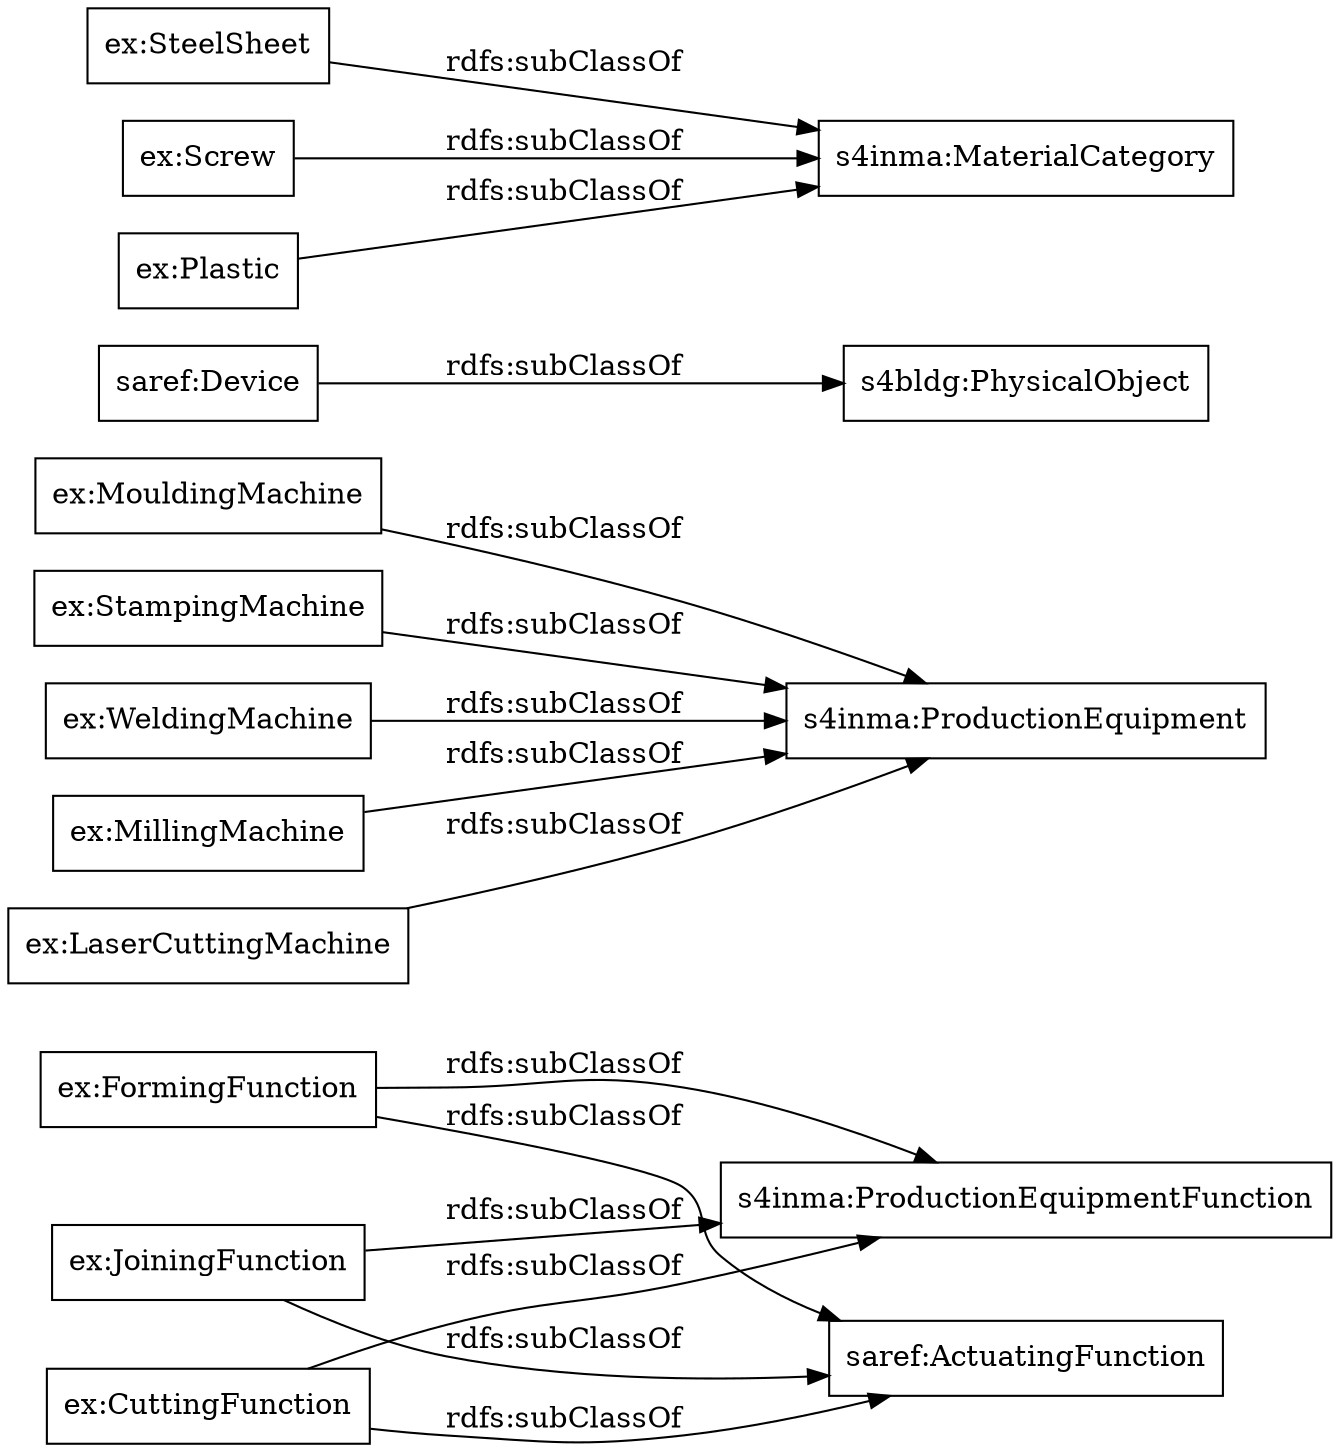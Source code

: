 digraph ar2dtool_diagram { 
rankdir=LR;
size="1000"
node [shape = rectangle, color="black"]; "ex:JoiningFunction" "ex:MouldingMachine" "ex:StampingMachine" "ex:WeldingMachine" "saref:Device" "ex:MillingMachine" "ex:LaserCuttingMachine" "ex:SteelSheet" "ex:FormingFunction" "s4inma:MaterialCategory" "ex:Screw" "ex:Plastic" "ex:CuttingFunction" ; /*classes style*/
	"ex:SteelSheet" -> "s4inma:MaterialCategory" [ label = "rdfs:subClassOf" ];
	"ex:FormingFunction" -> "saref:ActuatingFunction" [ label = "rdfs:subClassOf" ];
	"ex:FormingFunction" -> "s4inma:ProductionEquipmentFunction" [ label = "rdfs:subClassOf" ];
	"saref:Device" -> "s4bldg:PhysicalObject" [ label = "rdfs:subClassOf" ];
	"ex:StampingMachine" -> "s4inma:ProductionEquipment" [ label = "rdfs:subClassOf" ];
	"ex:Screw" -> "s4inma:MaterialCategory" [ label = "rdfs:subClassOf" ];
	"ex:MillingMachine" -> "s4inma:ProductionEquipment" [ label = "rdfs:subClassOf" ];
	"ex:MouldingMachine" -> "s4inma:ProductionEquipment" [ label = "rdfs:subClassOf" ];
	"ex:JoiningFunction" -> "saref:ActuatingFunction" [ label = "rdfs:subClassOf" ];
	"ex:JoiningFunction" -> "s4inma:ProductionEquipmentFunction" [ label = "rdfs:subClassOf" ];
	"ex:LaserCuttingMachine" -> "s4inma:ProductionEquipment" [ label = "rdfs:subClassOf" ];
	"ex:Plastic" -> "s4inma:MaterialCategory" [ label = "rdfs:subClassOf" ];
	"ex:CuttingFunction" -> "saref:ActuatingFunction" [ label = "rdfs:subClassOf" ];
	"ex:CuttingFunction" -> "s4inma:ProductionEquipmentFunction" [ label = "rdfs:subClassOf" ];
	"ex:WeldingMachine" -> "s4inma:ProductionEquipment" [ label = "rdfs:subClassOf" ];

}
